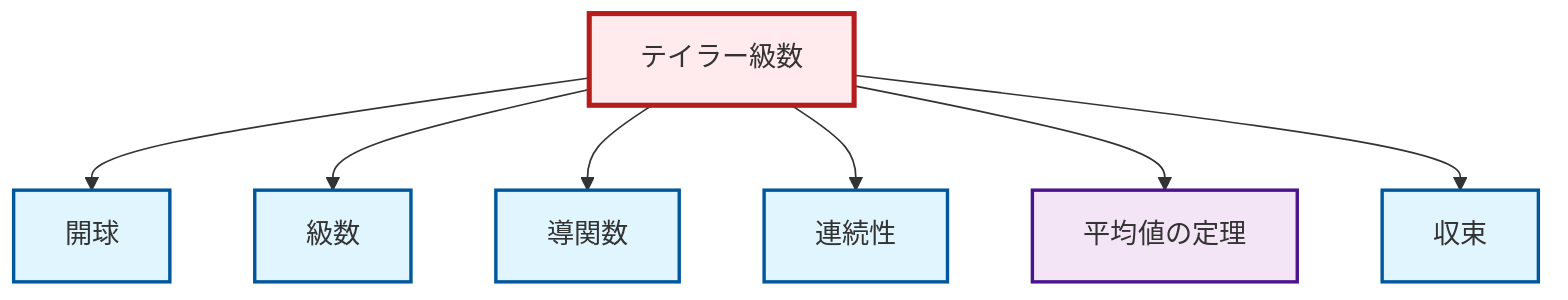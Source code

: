 graph TD
    classDef definition fill:#e1f5fe,stroke:#01579b,stroke-width:2px
    classDef theorem fill:#f3e5f5,stroke:#4a148c,stroke-width:2px
    classDef axiom fill:#fff3e0,stroke:#e65100,stroke-width:2px
    classDef example fill:#e8f5e9,stroke:#1b5e20,stroke-width:2px
    classDef current fill:#ffebee,stroke:#b71c1c,stroke-width:3px
    thm-taylor-series["テイラー級数"]:::theorem
    def-continuity["連続性"]:::definition
    def-derivative["導関数"]:::definition
    def-convergence["収束"]:::definition
    thm-mean-value["平均値の定理"]:::theorem
    def-open-ball["開球"]:::definition
    def-series["級数"]:::definition
    thm-taylor-series --> def-open-ball
    thm-taylor-series --> def-series
    thm-taylor-series --> def-derivative
    thm-taylor-series --> def-continuity
    thm-taylor-series --> thm-mean-value
    thm-taylor-series --> def-convergence
    class thm-taylor-series current